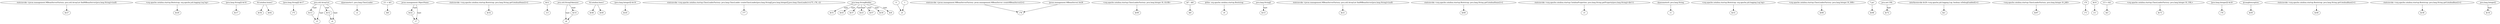 digraph g {
0[label="staticinvoke <javax.management.MBeanServerFactory: java.util.ArrayList findMBeanServer(java.lang.String)>(null)"]
1[label="$r27"]
0->1[label=""]
2[label="<org.apache.catalina.startup.Bootstrap: org.apache.juli.logging.Log log>"]
3[label="$r29"]
2->3[label=""]
4[label="(java.lang.String[]) $r16"]
5[label="$r17"]
4->5[label=""]
6[label="'${catalina.home}'"]
7[label="$r54"]
6->7[label=""]
8[label="(java.lang.String[]) $r17"]
9[label="r75"]
8->9[label=""]
10[label="java.util.ArrayList"]
11[label="r5"]
10->11[label="type"]
12[label="@parameter1: java.lang.ClassLoader"]
13[label="r2"]
12->13[label=""]
14[label="i11 + $i5"]
15[label="$i6"]
14->15[label=""]
16[label="javax.management.ObjectName"]
17[label="$r22"]
16->17[label="type"]
18[label="staticinvoke <org.apache.catalina.startup.Bootstrap: java.lang.String getCatalinaHome()>()"]
19[label="$r52"]
18->19[label=""]
20[label="$i12"]
21[label="i13"]
20->21[label=""]
22[label="java.util.StringTokenizer"]
23[label="r6"]
22->23[label="type"]
24[label="'${catalina.base}'"]
25[label="$r48"]
24->25[label=""]
26[label="r7"]
17->26[label=""]
27[label="$r14"]
27->23[label=""]
28[label="$r12"]
10->28[label="type"]
29[label="(java.lang.Integer[]) $r19"]
30[label="$r20"]
29->30[label=""]
22->27[label="type"]
31[label="staticinvoke <org.apache.catalina.startup.ClassLoaderFactory: java.lang.ClassLoader createClassLoader(java.lang.String[],java.lang.Integer[],java.lang.ClassLoader)>(r75, r76, r2)"]
32[label="r77"]
31->32[label=""]
33[label="java.lang.StringBuilder"]
34[label="$r51"]
33->34[label="type"]
16->26[label="type"]
35[label="0"]
36[label="z5"]
35->36[label=""]
37[label="staticinvoke <javax.management.MBeanServerFactory: javax.management.MBeanServer createMBeanServer()>()"]
38[label="r78"]
37->38[label=""]
39[label="1"]
39->36[label=""]
40[label="<org.apache.catalina.startup.ClassLoaderFactory: java.lang.Integer IS_GLOB>"]
41[label="$r69"]
40->41[label=""]
42[label="$r43"]
33->42[label="type"]
43[label="$r13"]
10->43[label="type"]
44[label="$i7 - $i8"]
45[label="$i9"]
44->45[label=""]
46[label="@this: org.apache.catalina.startup.Bootstrap"]
47[label="r0"]
46->47[label=""]
48[label="r4"]
28->48[label=""]
49[label="java.lang.String[]"]
50[label="$r15"]
49->50[label="type"]
51[label="staticinvoke <javax.management.MBeanServerFactory: java.util.ArrayList findMBeanServer(java.lang.String)>(null)"]
52[label="$r21"]
51->52[label=""]
53[label="staticinvoke <org.apache.catalina.startup.Bootstrap: java.lang.String getCatalinaHome()>()"]
54[label="$r60"]
53->54[label=""]
10->48[label="type"]
55[label="$r37"]
33->55[label="type"]
56[label="$r23"]
33->56[label="type"]
57[label="staticinvoke <org.apache.catalina.startup.CatalinaProperties: java.lang.String getProperty(java.lang.String)>($r11)"]
58[label="r3"]
57->58[label=""]
59[label="@parameter0: java.lang.String"]
60[label="r1"]
59->60[label=""]
61[label="<org.apache.catalina.startup.Bootstrap: org.apache.juli.logging.Log log>"]
62[label="$r31"]
61->62[label=""]
63[label="<org.apache.catalina.startup.ClassLoaderFactory: java.lang.Integer IS_DIR>"]
64[label="$r66"]
63->64[label=""]
65[label="'*.jar'"]
66[label="$r68"]
65->66[label=""]
67[label="java.net.URL"]
68[label="$r72"]
67->68[label="type"]
69[label="interfaceinvoke $r29.<org.apache.juli.logging.Log: boolean isDebugEnabled()>()"]
70[label="$z1"]
69->70[label=""]
71[label="<org.apache.catalina.startup.ClassLoaderFactory: java.lang.Integer IS_JAR>"]
72[label="$r67"]
71->72[label=""]
73[label="$r57"]
33->73[label="type"]
74[label="r70"]
75[label="r71"]
74->75[label=""]
76[label="$i10"]
77[label="i11"]
76->77[label=""]
78[label="i13 + $i2"]
79[label="$i3"]
78->79[label=""]
80[label="<org.apache.catalina.startup.ClassLoaderFactory: java.lang.Integer IS_URL>"]
81[label="$r73"]
80->81[label=""]
43->11[label=""]
82[label="(java.lang.Integer[]) $r20"]
83[label="r76"]
82->83[label=""]
84[label="@caughtexception"]
85[label="$r65"]
84->85[label=""]
86[label="staticinvoke <org.apache.catalina.startup.Bootstrap: java.lang.String getCatalinaBase()>()"]
87[label="$r46"]
86->87[label=""]
88[label="staticinvoke <org.apache.catalina.startup.Bootstrap: java.lang.String getCatalinaBase()>()"]
89[label="$r38"]
88->89[label=""]
90[label="$r62"]
6->90[label=""]
91[label="java.lang.Integer[]"]
92[label="$r18"]
91->92[label="type"]
93[label="$r30"]
33->93[label="type"]
94[label="$r40"]
24->94[label=""]
95[label="(javax.management.MBeanServer) $r28"]
95->38[label=""]
96[label="$r8"]
33->96[label="type"]
}